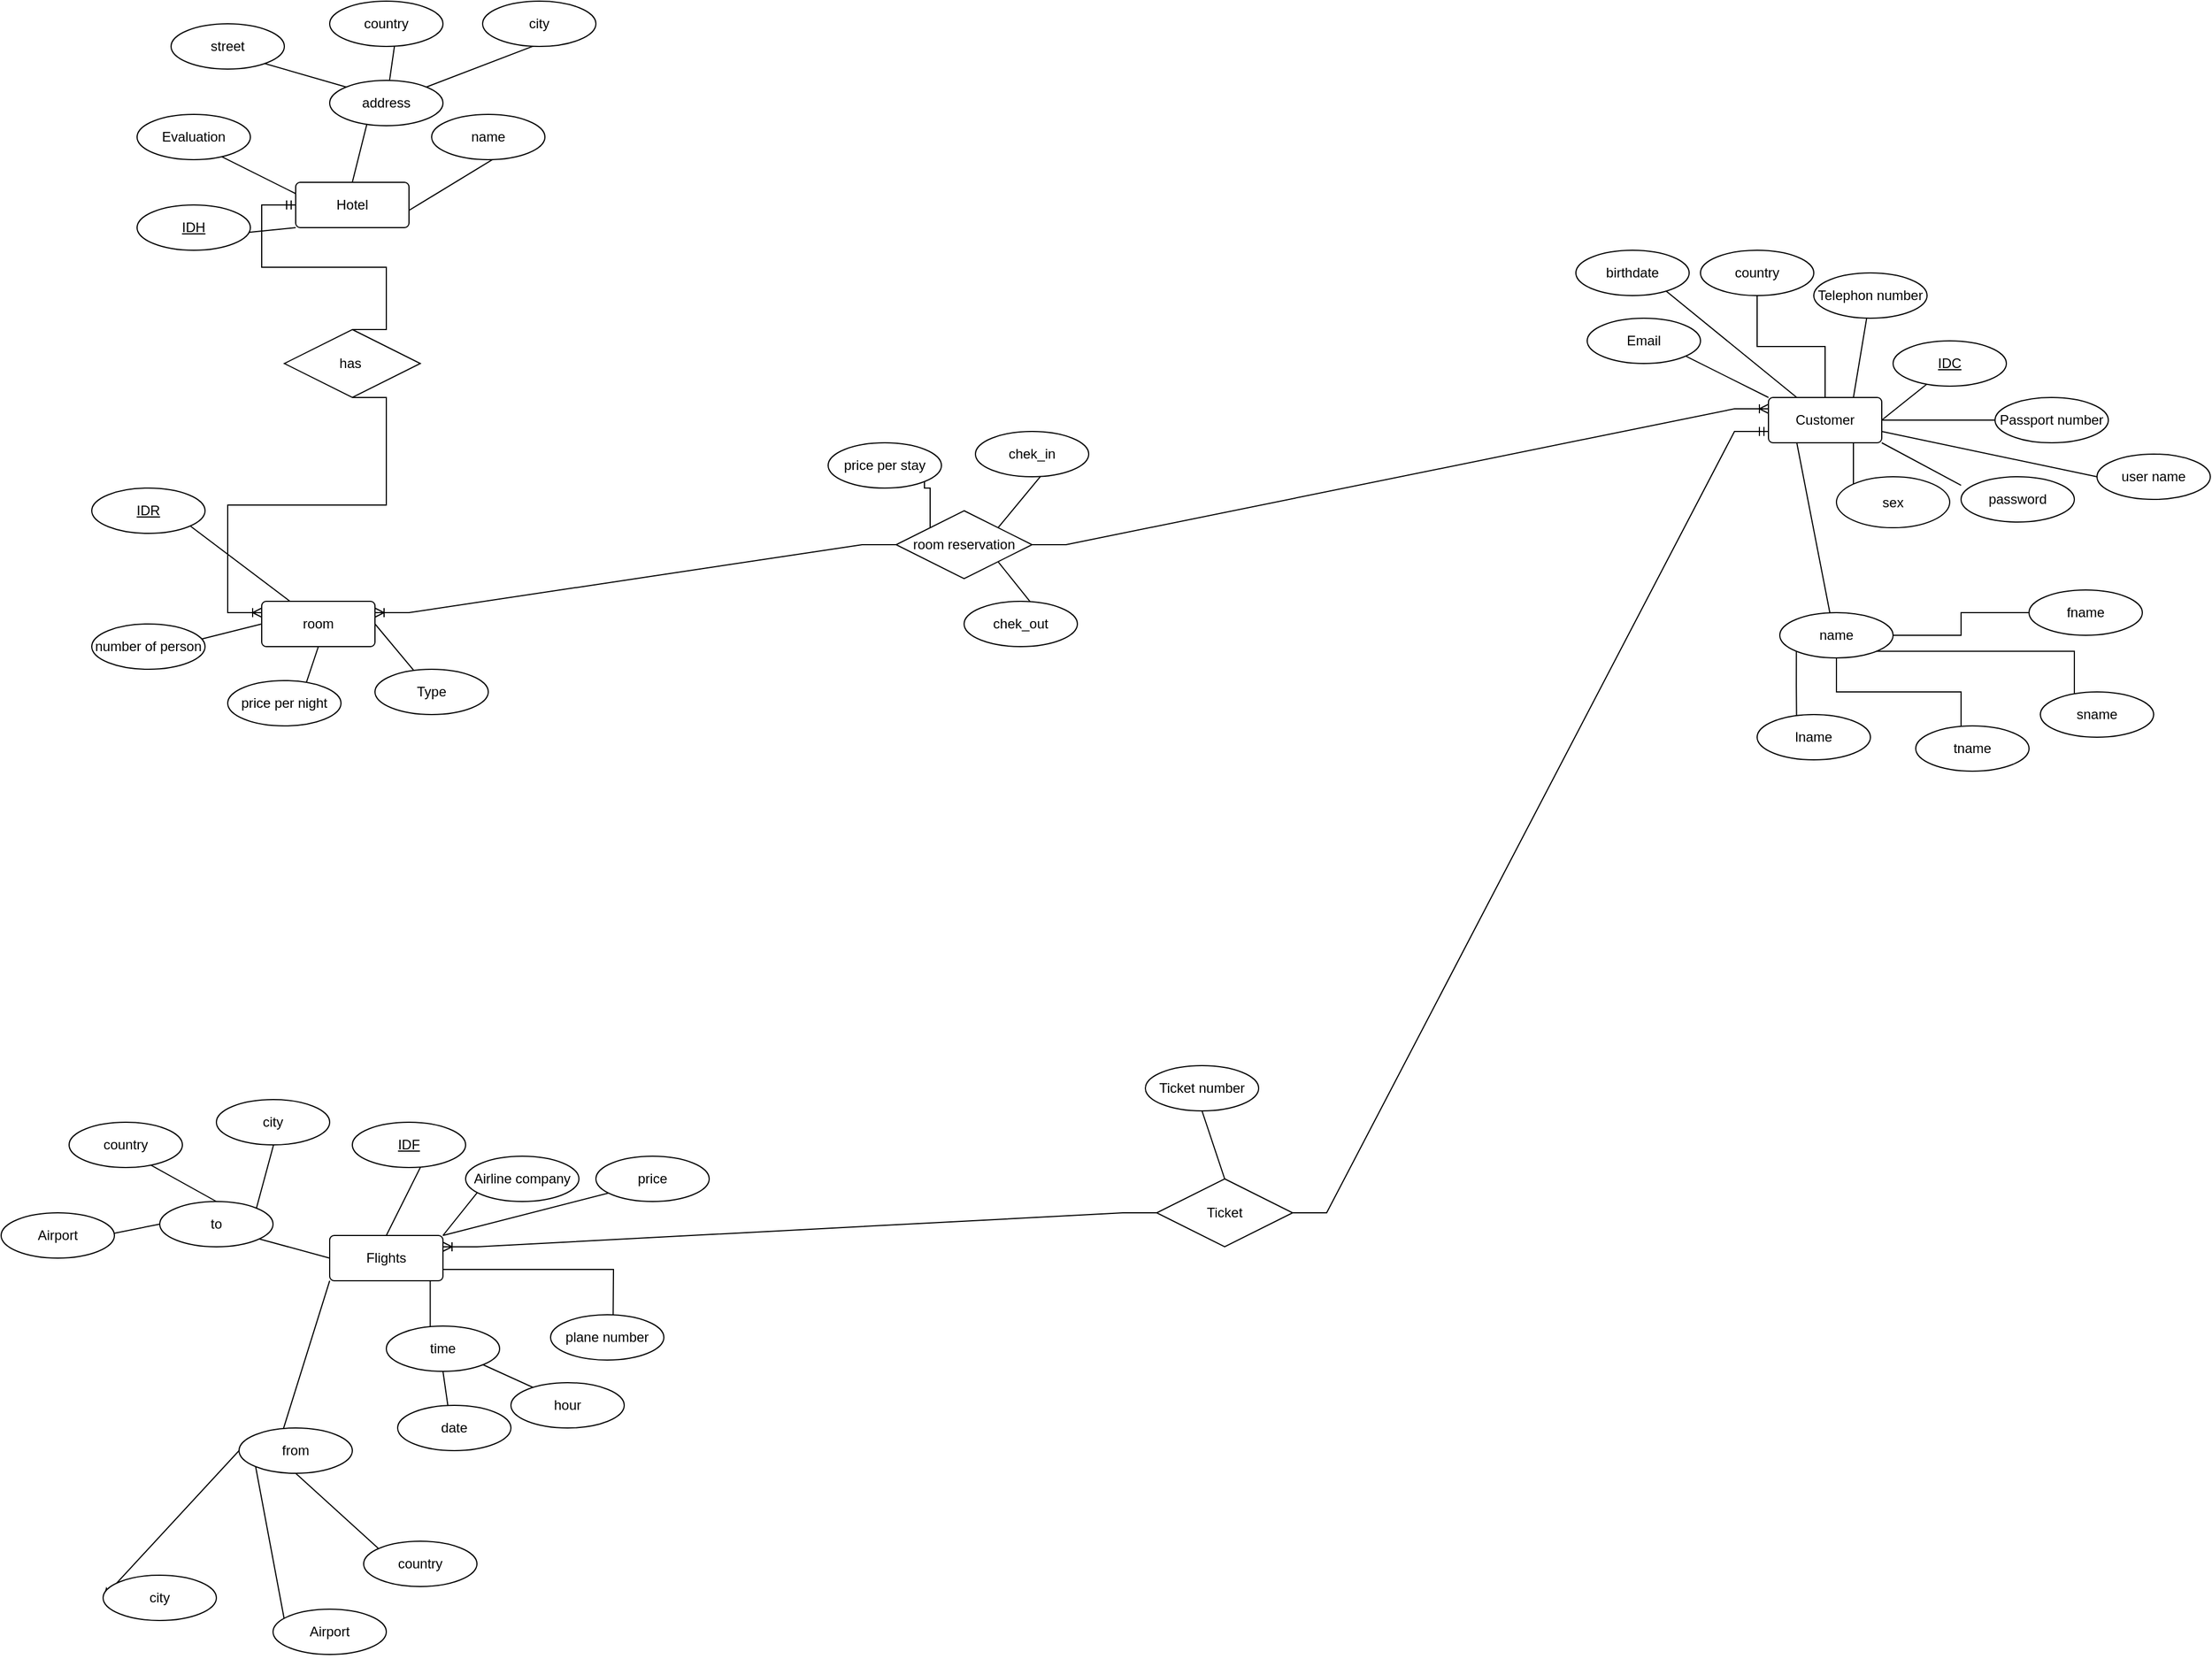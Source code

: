 <mxfile version="15.8.7" type="device"><diagram id="VgF_MeO_3JHtgri-WbU6" name="Page-1"><mxGraphModel dx="3330" dy="2680" grid="1" gridSize="10" guides="1" tooltips="1" connect="1" arrows="1" fold="1" page="1" pageScale="1" pageWidth="850" pageHeight="1100" math="0" shadow="0"><root><mxCell id="0"/><mxCell id="1" parent="0"/><mxCell id="kH7Re272V7eemQjMlCDD-53" style="edgeStyle=none;rounded=0;orthogonalLoop=1;jettySize=auto;html=1;exitX=0;exitY=1;exitDx=0;exitDy=0;entryX=0.4;entryY=0.75;entryDx=0;entryDy=0;entryPerimeter=0;" parent="1" source="kH7Re272V7eemQjMlCDD-2" target="kH7Re272V7eemQjMlCDD-52" edge="1"><mxGeometry relative="1" as="geometry"/></mxCell><mxCell id="kH7Re272V7eemQjMlCDD-54" style="edgeStyle=none;rounded=0;orthogonalLoop=1;jettySize=auto;html=1;exitX=0;exitY=0.25;exitDx=0;exitDy=0;entryX=0.4;entryY=0.5;entryDx=0;entryDy=0;entryPerimeter=0;" parent="1" source="kH7Re272V7eemQjMlCDD-2" target="kH7Re272V7eemQjMlCDD-48" edge="1"><mxGeometry relative="1" as="geometry"/></mxCell><mxCell id="kH7Re272V7eemQjMlCDD-55" style="edgeStyle=none;rounded=0;orthogonalLoop=1;jettySize=auto;html=1;exitX=0.75;exitY=1;exitDx=0;exitDy=0;entryX=0.7;entryY=0.75;entryDx=0;entryDy=0;entryPerimeter=0;" parent="1" source="kH7Re272V7eemQjMlCDD-2" target="kH7Re272V7eemQjMlCDD-46" edge="1"><mxGeometry relative="1" as="geometry"/></mxCell><mxCell id="kH7Re272V7eemQjMlCDD-56" style="edgeStyle=none;rounded=0;orthogonalLoop=1;jettySize=auto;html=1;exitX=0.5;exitY=0;exitDx=0;exitDy=0;entryX=0.4;entryY=0.25;entryDx=0;entryDy=0;entryPerimeter=0;" parent="1" source="kH7Re272V7eemQjMlCDD-2" target="kH7Re272V7eemQjMlCDD-47" edge="1"><mxGeometry relative="1" as="geometry"/></mxCell><mxCell id="kH7Re272V7eemQjMlCDD-2" value="Hotel" style="rounded=1;arcSize=10;whiteSpace=wrap;html=1;align=center;" parent="1" vertex="1"><mxGeometry x="200" y="-90" width="100" height="40" as="geometry"/></mxCell><mxCell id="kH7Re272V7eemQjMlCDD-72" style="edgeStyle=none;rounded=0;orthogonalLoop=1;jettySize=auto;html=1;exitX=1;exitY=0;exitDx=0;exitDy=0;entryX=0.6;entryY=0.5;entryDx=0;entryDy=0;entryPerimeter=0;" parent="1" source="kH7Re272V7eemQjMlCDD-7" target="kH7Re272V7eemQjMlCDD-71" edge="1"><mxGeometry relative="1" as="geometry"/></mxCell><mxCell id="kH7Re272V7eemQjMlCDD-76" style="edgeStyle=none;rounded=0;orthogonalLoop=1;jettySize=auto;html=1;exitX=1;exitY=0;exitDx=0;exitDy=0;entryX=0.2;entryY=0.5;entryDx=0;entryDy=0;entryPerimeter=0;" parent="1" source="kH7Re272V7eemQjMlCDD-7" target="kH7Re272V7eemQjMlCDD-74" edge="1"><mxGeometry relative="1" as="geometry"/></mxCell><mxCell id="kH7Re272V7eemQjMlCDD-38" style="edgeStyle=none;rounded=0;orthogonalLoop=1;jettySize=auto;html=1;exitX=0;exitY=0;exitDx=0;exitDy=0;entryX=0.6;entryY=0.5;entryDx=0;entryDy=0;entryPerimeter=0;" parent="1" source="kH7Re272V7eemQjMlCDD-4" target="kH7Re272V7eemQjMlCDD-10" edge="1"><mxGeometry relative="1" as="geometry"/></mxCell><mxCell id="kH7Re272V7eemQjMlCDD-39" style="edgeStyle=none;rounded=0;orthogonalLoop=1;jettySize=auto;html=1;exitX=0.75;exitY=1;exitDx=0;exitDy=0;entryX=0.4;entryY=0.75;entryDx=0;entryDy=0;entryPerimeter=0;" parent="1" source="kH7Re272V7eemQjMlCDD-4" target="kH7Re272V7eemQjMlCDD-14" edge="1"><mxGeometry relative="1" as="geometry"/></mxCell><mxCell id="kH7Re272V7eemQjMlCDD-41" style="edgeStyle=none;rounded=0;orthogonalLoop=1;jettySize=auto;html=1;exitX=1;exitY=0.5;exitDx=0;exitDy=0;entryX=0.5;entryY=0.5;entryDx=0;entryDy=0;entryPerimeter=0;" parent="1" source="kH7Re272V7eemQjMlCDD-4" target="kH7Re272V7eemQjMlCDD-13" edge="1"><mxGeometry relative="1" as="geometry"/></mxCell><mxCell id="kH7Re272V7eemQjMlCDD-42" style="edgeStyle=none;rounded=0;orthogonalLoop=1;jettySize=auto;html=1;exitX=0.25;exitY=0;exitDx=0;exitDy=0;entryX=0.6;entryY=0.5;entryDx=0;entryDy=0;entryPerimeter=0;" parent="1" source="kH7Re272V7eemQjMlCDD-4" target="kH7Re272V7eemQjMlCDD-8" edge="1"><mxGeometry relative="1" as="geometry"/></mxCell><mxCell id="kH7Re272V7eemQjMlCDD-43" style="edgeStyle=none;rounded=0;orthogonalLoop=1;jettySize=auto;html=1;exitX=0.75;exitY=0;exitDx=0;exitDy=0;entryX=0.5;entryY=0.5;entryDx=0;entryDy=0;entryPerimeter=0;" parent="1" source="kH7Re272V7eemQjMlCDD-4" target="kH7Re272V7eemQjMlCDD-9" edge="1"><mxGeometry relative="1" as="geometry"/></mxCell><mxCell id="kH7Re272V7eemQjMlCDD-44" style="edgeStyle=none;rounded=0;orthogonalLoop=1;jettySize=auto;html=1;exitX=0.25;exitY=1;exitDx=0;exitDy=0;entryX=0.5;entryY=0.75;entryDx=0;entryDy=0;entryPerimeter=0;" parent="1" source="kH7Re272V7eemQjMlCDD-4" target="kH7Re272V7eemQjMlCDD-15" edge="1"><mxGeometry relative="1" as="geometry"/></mxCell><mxCell id="8Yay7RmbE4L4mV3NFX2r-12" style="edgeStyle=orthogonalEdgeStyle;rounded=0;orthogonalLoop=1;jettySize=auto;html=1;exitX=0.5;exitY=0;exitDx=0;exitDy=0;entryX=0.5;entryY=0.25;entryDx=0;entryDy=0;entryPerimeter=0;" parent="1" source="kH7Re272V7eemQjMlCDD-4" target="8Yay7RmbE4L4mV3NFX2r-8" edge="1"><mxGeometry relative="1" as="geometry"/></mxCell><mxCell id="TQ6dOf7ODwy4kamQyrTn-42" style="edgeStyle=orthogonalEdgeStyle;rounded=0;orthogonalLoop=1;jettySize=auto;html=1;exitX=0.75;exitY=1;exitDx=0;exitDy=0;entryX=0.15;entryY=0.667;entryDx=0;entryDy=0;entryPerimeter=0;" parent="1" source="kH7Re272V7eemQjMlCDD-4" target="kH7Re272V7eemQjMlCDD-11" edge="1"><mxGeometry relative="1" as="geometry"/></mxCell><mxCell id="kH7Re272V7eemQjMlCDD-4" value="Customer" style="rounded=1;arcSize=10;whiteSpace=wrap;html=1;align=center;" parent="1" vertex="1"><mxGeometry x="1500" y="100" width="100" height="40" as="geometry"/></mxCell><mxCell id="kH7Re272V7eemQjMlCDD-68" style="edgeStyle=none;rounded=0;orthogonalLoop=1;jettySize=auto;html=1;exitX=1;exitY=0.5;exitDx=0;exitDy=0;entryX=0.5;entryY=0.5;entryDx=0;entryDy=0;entryPerimeter=0;" parent="1" source="kH7Re272V7eemQjMlCDD-6" target="kH7Re272V7eemQjMlCDD-62" edge="1"><mxGeometry relative="1" as="geometry"/></mxCell><mxCell id="kH7Re272V7eemQjMlCDD-69" style="edgeStyle=none;rounded=0;orthogonalLoop=1;jettySize=auto;html=1;exitX=0.5;exitY=1;exitDx=0;exitDy=0;entryX=0.6;entryY=0.75;entryDx=0;entryDy=0;entryPerimeter=0;" parent="1" source="kH7Re272V7eemQjMlCDD-6" target="kH7Re272V7eemQjMlCDD-63" edge="1"><mxGeometry relative="1" as="geometry"/></mxCell><mxCell id="kH7Re272V7eemQjMlCDD-70" style="edgeStyle=none;rounded=0;orthogonalLoop=1;jettySize=auto;html=1;exitX=0;exitY=0.5;exitDx=0;exitDy=0;entryX=0.7;entryY=0.5;entryDx=0;entryDy=0;entryPerimeter=0;" parent="1" source="kH7Re272V7eemQjMlCDD-6" target="kH7Re272V7eemQjMlCDD-61" edge="1"><mxGeometry relative="1" as="geometry"/></mxCell><mxCell id="kH7Re272V7eemQjMlCDD-136" style="edgeStyle=none;rounded=0;orthogonalLoop=1;jettySize=auto;html=1;exitX=0.25;exitY=0;exitDx=0;exitDy=0;entryX=0.44;entryY=0.025;entryDx=0;entryDy=0;entryPerimeter=0;" parent="1" source="kH7Re272V7eemQjMlCDD-6" target="kH7Re272V7eemQjMlCDD-64" edge="1"><mxGeometry relative="1" as="geometry"/></mxCell><mxCell id="kH7Re272V7eemQjMlCDD-6" value="room" style="rounded=1;arcSize=10;whiteSpace=wrap;html=1;align=center;" parent="1" vertex="1"><mxGeometry x="170" y="280" width="100" height="40" as="geometry"/></mxCell><mxCell id="kH7Re272V7eemQjMlCDD-83" style="edgeStyle=none;rounded=0;orthogonalLoop=1;jettySize=auto;html=1;exitX=0.5;exitY=0;exitDx=0;exitDy=0;entryX=0.7;entryY=0.5;entryDx=0;entryDy=0;entryPerimeter=0;" parent="1" source="kH7Re272V7eemQjMlCDD-7" target="kH7Re272V7eemQjMlCDD-81" edge="1"><mxGeometry relative="1" as="geometry"/></mxCell><mxCell id="kH7Re272V7eemQjMlCDD-89" style="edgeStyle=none;rounded=0;orthogonalLoop=1;jettySize=auto;html=1;exitX=0;exitY=0.5;exitDx=0;exitDy=0;entryX=0.4;entryY=0.5;entryDx=0;entryDy=0;entryPerimeter=0;" parent="1" source="kH7Re272V7eemQjMlCDD-7" target="kH7Re272V7eemQjMlCDD-84" edge="1"><mxGeometry relative="1" as="geometry"/></mxCell><mxCell id="kH7Re272V7eemQjMlCDD-90" style="edgeStyle=none;rounded=0;orthogonalLoop=1;jettySize=auto;html=1;exitX=0;exitY=1;exitDx=0;exitDy=0;entryX=0.3;entryY=0.75;entryDx=0;entryDy=0;entryPerimeter=0;" parent="1" source="kH7Re272V7eemQjMlCDD-7" target="kH7Re272V7eemQjMlCDD-87" edge="1"><mxGeometry relative="1" as="geometry"/></mxCell><mxCell id="kH7Re272V7eemQjMlCDD-7" value="Flights" style="rounded=1;arcSize=10;whiteSpace=wrap;html=1;align=center;" parent="1" vertex="1"><mxGeometry x="230" y="840" width="100" height="40" as="geometry"/></mxCell><mxCell id="kH7Re272V7eemQjMlCDD-8" value="birthdate" style="ellipse;whiteSpace=wrap;html=1;align=center;" parent="1" vertex="1"><mxGeometry x="1330" y="-30" width="100" height="40" as="geometry"/></mxCell><mxCell id="kH7Re272V7eemQjMlCDD-9" value="Telephon number" style="ellipse;whiteSpace=wrap;html=1;align=center;" parent="1" vertex="1"><mxGeometry x="1540" y="-10" width="100" height="40" as="geometry"/></mxCell><mxCell id="kH7Re272V7eemQjMlCDD-10" value="Email" style="ellipse;whiteSpace=wrap;html=1;align=center;" parent="1" vertex="1"><mxGeometry x="1340" y="30" width="100" height="40" as="geometry"/></mxCell><mxCell id="kH7Re272V7eemQjMlCDD-11" value="sex" style="ellipse;whiteSpace=wrap;html=1;align=center;" parent="1" vertex="1"><mxGeometry x="1560" y="170" width="100" height="45" as="geometry"/></mxCell><mxCell id="kH7Re272V7eemQjMlCDD-14" value="IDC" style="ellipse;whiteSpace=wrap;html=1;align=center;fontStyle=4;" parent="1" vertex="1"><mxGeometry x="1610" y="50" width="100" height="40" as="geometry"/></mxCell><mxCell id="TQ6dOf7ODwy4kamQyrTn-38" style="edgeStyle=orthogonalEdgeStyle;rounded=0;orthogonalLoop=1;jettySize=auto;html=1;exitX=1;exitY=0.5;exitDx=0;exitDy=0;entryX=0.8;entryY=0.5;entryDx=0;entryDy=0;entryPerimeter=0;" parent="1" source="kH7Re272V7eemQjMlCDD-15" target="kH7Re272V7eemQjMlCDD-17" edge="1"><mxGeometry relative="1" as="geometry"/></mxCell><mxCell id="TQ6dOf7ODwy4kamQyrTn-39" style="edgeStyle=orthogonalEdgeStyle;rounded=0;orthogonalLoop=1;jettySize=auto;html=1;exitX=1;exitY=1;exitDx=0;exitDy=0;entryX=0.3;entryY=0.75;entryDx=0;entryDy=0;entryPerimeter=0;" parent="1" source="kH7Re272V7eemQjMlCDD-15" target="TQ6dOf7ODwy4kamQyrTn-17" edge="1"><mxGeometry relative="1" as="geometry"/></mxCell><mxCell id="TQ6dOf7ODwy4kamQyrTn-40" style="edgeStyle=orthogonalEdgeStyle;rounded=0;orthogonalLoop=1;jettySize=auto;html=1;exitX=0.5;exitY=1;exitDx=0;exitDy=0;entryX=0.4;entryY=0.75;entryDx=0;entryDy=0;entryPerimeter=0;" parent="1" source="kH7Re272V7eemQjMlCDD-15" target="kH7Re272V7eemQjMlCDD-16" edge="1"><mxGeometry relative="1" as="geometry"/></mxCell><mxCell id="TQ6dOf7ODwy4kamQyrTn-41" style="edgeStyle=orthogonalEdgeStyle;rounded=0;orthogonalLoop=1;jettySize=auto;html=1;exitX=0;exitY=1;exitDx=0;exitDy=0;entryX=0.35;entryY=0.75;entryDx=0;entryDy=0;entryPerimeter=0;" parent="1" source="kH7Re272V7eemQjMlCDD-15" target="TQ6dOf7ODwy4kamQyrTn-31" edge="1"><mxGeometry relative="1" as="geometry"/></mxCell><mxCell id="kH7Re272V7eemQjMlCDD-15" value="name" style="ellipse;whiteSpace=wrap;html=1;align=center;" parent="1" vertex="1"><mxGeometry x="1510" y="290" width="100" height="40" as="geometry"/></mxCell><mxCell id="kH7Re272V7eemQjMlCDD-16" value="tname" style="ellipse;whiteSpace=wrap;html=1;align=center;" parent="1" vertex="1"><mxGeometry x="1630" y="390" width="100" height="40" as="geometry"/></mxCell><mxCell id="kH7Re272V7eemQjMlCDD-17" value="fname" style="ellipse;whiteSpace=wrap;html=1;align=center;" parent="1" vertex="1"><mxGeometry x="1730" y="270" width="100" height="40" as="geometry"/></mxCell><mxCell id="kH7Re272V7eemQjMlCDD-46" value="name" style="ellipse;whiteSpace=wrap;html=1;align=center;strokeWidth=1;" parent="1" vertex="1"><mxGeometry x="320" y="-150" width="100" height="40" as="geometry"/></mxCell><mxCell id="kH7Re272V7eemQjMlCDD-57" style="edgeStyle=none;rounded=0;orthogonalLoop=1;jettySize=auto;html=1;entryX=0.6;entryY=0.5;entryDx=0;entryDy=0;entryPerimeter=0;" parent="1" source="kH7Re272V7eemQjMlCDD-47" target="kH7Re272V7eemQjMlCDD-49" edge="1"><mxGeometry relative="1" as="geometry"/></mxCell><mxCell id="kH7Re272V7eemQjMlCDD-58" style="edgeStyle=none;rounded=0;orthogonalLoop=1;jettySize=auto;html=1;exitX=1;exitY=0;exitDx=0;exitDy=0;entryX=0.7;entryY=0.75;entryDx=0;entryDy=0;entryPerimeter=0;" parent="1" source="kH7Re272V7eemQjMlCDD-47" target="kH7Re272V7eemQjMlCDD-51" edge="1"><mxGeometry relative="1" as="geometry"/></mxCell><mxCell id="kH7Re272V7eemQjMlCDD-60" style="edgeStyle=none;rounded=0;orthogonalLoop=1;jettySize=auto;html=1;exitX=0;exitY=0;exitDx=0;exitDy=0;entryX=0.3;entryY=0.5;entryDx=0;entryDy=0;entryPerimeter=0;" parent="1" source="kH7Re272V7eemQjMlCDD-47" target="kH7Re272V7eemQjMlCDD-50" edge="1"><mxGeometry relative="1" as="geometry"/></mxCell><mxCell id="kH7Re272V7eemQjMlCDD-47" value="address" style="ellipse;whiteSpace=wrap;html=1;align=center;strokeWidth=1;" parent="1" vertex="1"><mxGeometry x="230" y="-180" width="100" height="40" as="geometry"/></mxCell><mxCell id="kH7Re272V7eemQjMlCDD-48" value="Evaluation" style="ellipse;whiteSpace=wrap;html=1;align=center;strokeWidth=1;" parent="1" vertex="1"><mxGeometry x="60" y="-150" width="100" height="40" as="geometry"/></mxCell><mxCell id="kH7Re272V7eemQjMlCDD-49" value="country" style="ellipse;whiteSpace=wrap;html=1;align=center;strokeWidth=1;" parent="1" vertex="1"><mxGeometry x="230" y="-250" width="100" height="40" as="geometry"/></mxCell><mxCell id="kH7Re272V7eemQjMlCDD-50" value="street" style="ellipse;whiteSpace=wrap;html=1;align=center;strokeWidth=1;" parent="1" vertex="1"><mxGeometry x="90" y="-230" width="100" height="40" as="geometry"/></mxCell><mxCell id="kH7Re272V7eemQjMlCDD-51" value="city" style="ellipse;whiteSpace=wrap;html=1;align=center;strokeWidth=1;" parent="1" vertex="1"><mxGeometry x="365" y="-250" width="100" height="40" as="geometry"/></mxCell><mxCell id="kH7Re272V7eemQjMlCDD-52" value="IDH" style="ellipse;whiteSpace=wrap;html=1;align=center;fontStyle=4;strokeWidth=1;" parent="1" vertex="1"><mxGeometry x="60" y="-70" width="100" height="40" as="geometry"/></mxCell><mxCell id="kH7Re272V7eemQjMlCDD-61" value="number of person" style="ellipse;whiteSpace=wrap;html=1;align=center;strokeWidth=1;" parent="1" vertex="1"><mxGeometry x="20" y="300" width="100" height="40" as="geometry"/></mxCell><mxCell id="kH7Re272V7eemQjMlCDD-62" value="Type" style="ellipse;whiteSpace=wrap;html=1;align=center;strokeWidth=1;" parent="1" vertex="1"><mxGeometry x="270" y="340" width="100" height="40" as="geometry"/></mxCell><mxCell id="kH7Re272V7eemQjMlCDD-63" value="price per night" style="ellipse;whiteSpace=wrap;html=1;align=center;strokeWidth=1;" parent="1" vertex="1"><mxGeometry x="140" y="350" width="100" height="40" as="geometry"/></mxCell><mxCell id="kH7Re272V7eemQjMlCDD-64" value="IDR" style="ellipse;whiteSpace=wrap;html=1;align=center;fontStyle=4;strokeWidth=1;" parent="1" vertex="1"><mxGeometry x="20" y="180" width="100" height="40" as="geometry"/></mxCell><mxCell id="kH7Re272V7eemQjMlCDD-71" value="price" style="ellipse;whiteSpace=wrap;html=1;align=center;strokeWidth=1;" parent="1" vertex="1"><mxGeometry x="465" y="770" width="100" height="40" as="geometry"/></mxCell><mxCell id="kH7Re272V7eemQjMlCDD-74" value="Airline company" style="ellipse;whiteSpace=wrap;html=1;align=center;strokeWidth=1;" parent="1" vertex="1"><mxGeometry x="350" y="770" width="100" height="40" as="geometry"/></mxCell><mxCell id="kH7Re272V7eemQjMlCDD-81" value="IDF" style="ellipse;whiteSpace=wrap;html=1;align=center;fontStyle=4;strokeWidth=1;" parent="1" vertex="1"><mxGeometry x="250" y="740" width="100" height="40" as="geometry"/></mxCell><mxCell id="kH7Re272V7eemQjMlCDD-96" style="edgeStyle=none;rounded=0;orthogonalLoop=1;jettySize=auto;html=1;exitX=0;exitY=0.5;exitDx=0;exitDy=0;entryX=0.4;entryY=0.75;entryDx=0;entryDy=0;entryPerimeter=0;" parent="1" source="kH7Re272V7eemQjMlCDD-84" target="kH7Re272V7eemQjMlCDD-93" edge="1"><mxGeometry relative="1" as="geometry"/></mxCell><mxCell id="kH7Re272V7eemQjMlCDD-100" style="edgeStyle=none;rounded=0;orthogonalLoop=1;jettySize=auto;html=1;exitX=1;exitY=0;exitDx=0;exitDy=0;entryX=0.61;entryY=0.025;entryDx=0;entryDy=0;entryPerimeter=0;" parent="1" source="kH7Re272V7eemQjMlCDD-84" target="kH7Re272V7eemQjMlCDD-95" edge="1"><mxGeometry relative="1" as="geometry"/></mxCell><mxCell id="kH7Re272V7eemQjMlCDD-102" style="edgeStyle=none;rounded=0;orthogonalLoop=1;jettySize=auto;html=1;exitX=0.5;exitY=0;exitDx=0;exitDy=0;entryX=0;entryY=0;entryDx=0;entryDy=0;" parent="1" source="kH7Re272V7eemQjMlCDD-84" target="kH7Re272V7eemQjMlCDD-94" edge="1"><mxGeometry relative="1" as="geometry"/></mxCell><mxCell id="kH7Re272V7eemQjMlCDD-84" value="to" style="ellipse;whiteSpace=wrap;html=1;align=center;strokeWidth=1;" parent="1" vertex="1"><mxGeometry x="80" y="810" width="100" height="40" as="geometry"/></mxCell><mxCell id="kH7Re272V7eemQjMlCDD-107" style="edgeStyle=none;rounded=0;orthogonalLoop=1;jettySize=auto;html=1;exitX=0;exitY=0.5;exitDx=0;exitDy=0;entryX=0;entryY=0.5;entryDx=0;entryDy=0;" parent="1" source="kH7Re272V7eemQjMlCDD-87" target="kH7Re272V7eemQjMlCDD-103" edge="1"><mxGeometry relative="1" as="geometry"/></mxCell><mxCell id="kH7Re272V7eemQjMlCDD-108" style="edgeStyle=none;rounded=0;orthogonalLoop=1;jettySize=auto;html=1;exitX=0;exitY=1;exitDx=0;exitDy=0;entryX=0;entryY=1;entryDx=0;entryDy=0;" parent="1" source="kH7Re272V7eemQjMlCDD-87" target="kH7Re272V7eemQjMlCDD-104" edge="1"><mxGeometry relative="1" as="geometry"/></mxCell><mxCell id="kH7Re272V7eemQjMlCDD-109" style="edgeStyle=none;rounded=0;orthogonalLoop=1;jettySize=auto;html=1;exitX=0.5;exitY=1;exitDx=0;exitDy=0;entryX=0.5;entryY=1;entryDx=0;entryDy=0;" parent="1" source="kH7Re272V7eemQjMlCDD-87" target="kH7Re272V7eemQjMlCDD-105" edge="1"><mxGeometry relative="1" as="geometry"/></mxCell><mxCell id="kH7Re272V7eemQjMlCDD-87" value="from" style="ellipse;whiteSpace=wrap;html=1;align=center;strokeWidth=1;" parent="1" vertex="1"><mxGeometry x="150" y="1010" width="100" height="40" as="geometry"/></mxCell><mxCell id="kH7Re272V7eemQjMlCDD-112" style="edgeStyle=none;rounded=0;orthogonalLoop=1;jettySize=auto;html=1;exitX=0.5;exitY=1;exitDx=0;exitDy=0;entryX=0.5;entryY=1;entryDx=0;entryDy=0;" parent="1" target="kH7Re272V7eemQjMlCDD-111" edge="1" source="e1TuD-M7oHvZ_UJsrA8p-28"><mxGeometry relative="1" as="geometry"><mxPoint x="730" y="1100.0" as="sourcePoint"/></mxGeometry></mxCell><mxCell id="kH7Re272V7eemQjMlCDD-113" style="edgeStyle=none;rounded=0;orthogonalLoop=1;jettySize=auto;html=1;exitX=1;exitY=1;exitDx=0;exitDy=0;entryX=1;entryY=1;entryDx=0;entryDy=0;" parent="1" target="kH7Re272V7eemQjMlCDD-110" edge="1" source="e1TuD-M7oHvZ_UJsrA8p-28"><mxGeometry relative="1" as="geometry"><mxPoint x="765.355" y="1094.142" as="sourcePoint"/></mxGeometry></mxCell><mxCell id="kH7Re272V7eemQjMlCDD-93" value="Airport" style="ellipse;whiteSpace=wrap;html=1;align=center;strokeWidth=1;" parent="1" vertex="1"><mxGeometry x="-60" y="820" width="100" height="40" as="geometry"/></mxCell><mxCell id="kH7Re272V7eemQjMlCDD-94" value="country" style="ellipse;whiteSpace=wrap;html=1;align=center;strokeWidth=1;" parent="1" vertex="1"><mxGeometry y="740" width="100" height="40" as="geometry"/></mxCell><mxCell id="kH7Re272V7eemQjMlCDD-95" value="city" style="ellipse;whiteSpace=wrap;html=1;align=center;strokeWidth=1;" parent="1" vertex="1"><mxGeometry x="130" y="720" width="100" height="40" as="geometry"/></mxCell><mxCell id="kH7Re272V7eemQjMlCDD-103" value="city" style="ellipse;whiteSpace=wrap;html=1;align=center;strokeWidth=1;" parent="1" vertex="1"><mxGeometry x="30" y="1140" width="100" height="40" as="geometry"/></mxCell><mxCell id="kH7Re272V7eemQjMlCDD-104" value="Airport" style="ellipse;whiteSpace=wrap;html=1;align=center;strokeWidth=1;" parent="1" vertex="1"><mxGeometry x="180" y="1170" width="100" height="40" as="geometry"/></mxCell><mxCell id="kH7Re272V7eemQjMlCDD-105" value="country" style="ellipse;whiteSpace=wrap;html=1;align=center;strokeWidth=1;" parent="1" vertex="1"><mxGeometry x="260" y="1110" width="100" height="40" as="geometry"/></mxCell><mxCell id="kH7Re272V7eemQjMlCDD-110" value="hour" style="ellipse;whiteSpace=wrap;html=1;align=center;strokeWidth=1;" parent="1" vertex="1"><mxGeometry x="390" y="970" width="100" height="40" as="geometry"/></mxCell><mxCell id="kH7Re272V7eemQjMlCDD-111" value="date" style="ellipse;whiteSpace=wrap;html=1;align=center;strokeWidth=1;" parent="1" vertex="1"><mxGeometry x="290" y="990" width="100" height="40" as="geometry"/></mxCell><mxCell id="kH7Re272V7eemQjMlCDD-120" style="edgeStyle=none;rounded=0;orthogonalLoop=1;jettySize=auto;html=1;exitX=1;exitY=1;exitDx=0;exitDy=0;entryX=1;entryY=1;entryDx=0;entryDy=0;" parent="1" source="kH7Re272V7eemQjMlCDD-114" target="kH7Re272V7eemQjMlCDD-117" edge="1"><mxGeometry relative="1" as="geometry"/></mxCell><mxCell id="kH7Re272V7eemQjMlCDD-122" style="edgeStyle=none;rounded=0;orthogonalLoop=1;jettySize=auto;html=1;exitX=1;exitY=0;exitDx=0;exitDy=0;entryX=1;entryY=0;entryDx=0;entryDy=0;" parent="1" source="kH7Re272V7eemQjMlCDD-114" target="kH7Re272V7eemQjMlCDD-118" edge="1"><mxGeometry relative="1" as="geometry"/></mxCell><mxCell id="TQ6dOf7ODwy4kamQyrTn-4" style="edgeStyle=orthogonalEdgeStyle;rounded=0;orthogonalLoop=1;jettySize=auto;html=1;exitX=0;exitY=0;exitDx=0;exitDy=0;entryX=0.85;entryY=0.5;entryDx=0;entryDy=0;entryPerimeter=0;" parent="1" source="kH7Re272V7eemQjMlCDD-114" target="kH7Re272V7eemQjMlCDD-116" edge="1"><mxGeometry relative="1" as="geometry"/></mxCell><mxCell id="kH7Re272V7eemQjMlCDD-114" value="room reservation" style="shape=rhombus;perimeter=rhombusPerimeter;whiteSpace=wrap;html=1;align=center;strokeWidth=1;" parent="1" vertex="1"><mxGeometry x="730" y="200" width="120" height="60" as="geometry"/></mxCell><mxCell id="kH7Re272V7eemQjMlCDD-115" style="edgeStyle=none;rounded=0;orthogonalLoop=1;jettySize=auto;html=1;exitX=0.5;exitY=1;exitDx=0;exitDy=0;" parent="1" source="kH7Re272V7eemQjMlCDD-64" target="kH7Re272V7eemQjMlCDD-64" edge="1"><mxGeometry relative="1" as="geometry"/></mxCell><mxCell id="kH7Re272V7eemQjMlCDD-116" value="price per stay" style="ellipse;whiteSpace=wrap;html=1;align=center;strokeWidth=1;" parent="1" vertex="1"><mxGeometry x="670" y="140" width="100" height="40" as="geometry"/></mxCell><mxCell id="kH7Re272V7eemQjMlCDD-117" value="chek_out" style="ellipse;whiteSpace=wrap;html=1;align=center;strokeWidth=1;" parent="1" vertex="1"><mxGeometry x="790" y="280" width="100" height="40" as="geometry"/></mxCell><mxCell id="kH7Re272V7eemQjMlCDD-118" value="chek_in" style="ellipse;whiteSpace=wrap;html=1;align=center;strokeWidth=1;" parent="1" vertex="1"><mxGeometry x="800" y="130" width="100" height="40" as="geometry"/></mxCell><mxCell id="kH7Re272V7eemQjMlCDD-160" value="Ticket" style="shape=rhombus;perimeter=rhombusPerimeter;whiteSpace=wrap;html=1;align=center;strokeWidth=1;" parent="1" vertex="1"><mxGeometry x="960" y="790" width="120" height="60" as="geometry"/></mxCell><mxCell id="8Yay7RmbE4L4mV3NFX2r-8" value="country" style="ellipse;whiteSpace=wrap;html=1;align=center;" parent="1" vertex="1"><mxGeometry x="1440" y="-30" width="100" height="40" as="geometry"/></mxCell><mxCell id="ZpA8O8fiHZdu1fLGHh2T-10" value="" style="edgeStyle=entityRelationEdgeStyle;fontSize=12;html=1;endArrow=ERoneToMany;rounded=0;entryX=1;entryY=0.25;entryDx=0;entryDy=0;exitX=0;exitY=0.5;exitDx=0;exitDy=0;" parent="1" source="kH7Re272V7eemQjMlCDD-160" target="kH7Re272V7eemQjMlCDD-7" edge="1"><mxGeometry width="100" height="100" relative="1" as="geometry"><mxPoint x="860" y="530" as="sourcePoint"/><mxPoint x="930" y="710" as="targetPoint"/></mxGeometry></mxCell><mxCell id="ZpA8O8fiHZdu1fLGHh2T-11" value="" style="edgeStyle=entityRelationEdgeStyle;fontSize=12;html=1;endArrow=ERmandOne;rounded=0;entryX=0;entryY=0.75;entryDx=0;entryDy=0;" parent="1" source="kH7Re272V7eemQjMlCDD-160" target="kH7Re272V7eemQjMlCDD-4" edge="1"><mxGeometry width="100" height="100" relative="1" as="geometry"><mxPoint x="910" y="370" as="sourcePoint"/><mxPoint x="1530" y="150" as="targetPoint"/></mxGeometry></mxCell><mxCell id="ZpA8O8fiHZdu1fLGHh2T-17" value="" style="edgeStyle=entityRelationEdgeStyle;fontSize=12;html=1;endArrow=ERoneToMany;rounded=0;entryX=1;entryY=0.25;entryDx=0;entryDy=0;exitX=0;exitY=0.5;exitDx=0;exitDy=0;" parent="1" source="kH7Re272V7eemQjMlCDD-114" target="kH7Re272V7eemQjMlCDD-6" edge="1"><mxGeometry width="100" height="100" relative="1" as="geometry"><mxPoint x="540" y="350" as="sourcePoint"/><mxPoint x="640" y="250" as="targetPoint"/></mxGeometry></mxCell><mxCell id="TQ6dOf7ODwy4kamQyrTn-17" value="sname" style="ellipse;whiteSpace=wrap;html=1;align=center;" parent="1" vertex="1"><mxGeometry x="1740" y="360" width="100" height="40" as="geometry"/></mxCell><mxCell id="kH7Re272V7eemQjMlCDD-13" value="Passport number" style="ellipse;whiteSpace=wrap;html=1;align=center;" parent="1" vertex="1"><mxGeometry x="1700" y="100" width="100" height="40" as="geometry"/></mxCell><mxCell id="TQ6dOf7ODwy4kamQyrTn-29" style="edgeStyle=orthogonalEdgeStyle;rounded=0;orthogonalLoop=1;jettySize=auto;html=1;exitX=0.5;exitY=1;exitDx=0;exitDy=0;" parent="1" edge="1"><mxGeometry relative="1" as="geometry"><mxPoint x="1210" y="330" as="sourcePoint"/><mxPoint x="1210" y="330" as="targetPoint"/></mxGeometry></mxCell><mxCell id="TQ6dOf7ODwy4kamQyrTn-31" value="lname" style="ellipse;whiteSpace=wrap;html=1;align=center;" parent="1" vertex="1"><mxGeometry x="1490" y="380" width="100" height="40" as="geometry"/></mxCell><mxCell id="TQ6dOf7ODwy4kamQyrTn-33" value="" style="edgeStyle=entityRelationEdgeStyle;fontSize=12;html=1;endArrow=ERoneToMany;rounded=0;exitX=1;exitY=0.5;exitDx=0;exitDy=0;entryX=0;entryY=0.25;entryDx=0;entryDy=0;" parent="1" source="kH7Re272V7eemQjMlCDD-114" target="kH7Re272V7eemQjMlCDD-4" edge="1"><mxGeometry width="100" height="100" relative="1" as="geometry"><mxPoint x="970" y="280" as="sourcePoint"/><mxPoint x="1310" y="130" as="targetPoint"/></mxGeometry></mxCell><mxCell id="e1TuD-M7oHvZ_UJsrA8p-4" style="edgeStyle=orthogonalEdgeStyle;rounded=0;orthogonalLoop=1;jettySize=auto;html=1;exitX=1;exitY=0.75;exitDx=0;exitDy=0;" parent="1" source="kH7Re272V7eemQjMlCDD-7" edge="1"><mxGeometry relative="1" as="geometry"><mxPoint x="480" y="940" as="targetPoint"/></mxGeometry></mxCell><mxCell id="e1TuD-M7oHvZ_UJsrA8p-3" value="plane number" style="ellipse;whiteSpace=wrap;html=1;align=center;" parent="1" vertex="1"><mxGeometry x="425" y="910" width="100" height="40" as="geometry"/></mxCell><mxCell id="e1TuD-M7oHvZ_UJsrA8p-7" value="has&amp;nbsp;" style="shape=rhombus;perimeter=rhombusPerimeter;whiteSpace=wrap;html=1;align=center;" parent="1" vertex="1"><mxGeometry x="190" y="40" width="120" height="60" as="geometry"/></mxCell><mxCell id="e1TuD-M7oHvZ_UJsrA8p-8" value="" style="edgeStyle=entityRelationEdgeStyle;fontSize=12;html=1;endArrow=ERoneToMany;rounded=0;exitX=0.5;exitY=1;exitDx=0;exitDy=0;" parent="1" source="e1TuD-M7oHvZ_UJsrA8p-7" edge="1"><mxGeometry width="100" height="100" relative="1" as="geometry"><mxPoint x="210" y="170" as="sourcePoint"/><mxPoint x="170" y="290" as="targetPoint"/></mxGeometry></mxCell><mxCell id="e1TuD-M7oHvZ_UJsrA8p-9" value="" style="edgeStyle=entityRelationEdgeStyle;fontSize=12;html=1;endArrow=ERmandOne;rounded=0;exitX=0.5;exitY=0;exitDx=0;exitDy=0;" parent="1" source="e1TuD-M7oHvZ_UJsrA8p-7" edge="1"><mxGeometry width="100" height="100" relative="1" as="geometry"><mxPoint x="210" y="170" as="sourcePoint"/><mxPoint x="200" y="-70" as="targetPoint"/></mxGeometry></mxCell><mxCell id="e1TuD-M7oHvZ_UJsrA8p-27" style="edgeStyle=orthogonalEdgeStyle;rounded=0;orthogonalLoop=1;jettySize=auto;html=1;exitX=0.5;exitY=1;exitDx=0;exitDy=0;entryX=0.4;entryY=0.75;entryDx=0;entryDy=0;entryPerimeter=0;" parent="1" edge="1"><mxGeometry relative="1" as="geometry"><mxPoint x="318.75" y="960" as="targetPoint"/><mxPoint x="318.75" y="880" as="sourcePoint"/></mxGeometry></mxCell><mxCell id="e1TuD-M7oHvZ_UJsrA8p-28" value="time" style="ellipse;whiteSpace=wrap;html=1;align=center;" parent="1" vertex="1"><mxGeometry x="280" y="920" width="100" height="40" as="geometry"/></mxCell><mxCell id="MQF6t8PfkjptpaqXeMdf-3" value="Ticket number" style="ellipse;whiteSpace=wrap;html=1;align=center;strokeWidth=1;" vertex="1" parent="1"><mxGeometry x="950" y="690" width="100" height="40" as="geometry"/></mxCell><mxCell id="MQF6t8PfkjptpaqXeMdf-4" value="" style="endArrow=none;html=1;rounded=0;exitX=0.5;exitY=0;exitDx=0;exitDy=0;entryX=0.5;entryY=1;entryDx=0;entryDy=0;" edge="1" parent="1" source="kH7Re272V7eemQjMlCDD-160" target="MQF6t8PfkjptpaqXeMdf-3"><mxGeometry width="50" height="50" relative="1" as="geometry"><mxPoint x="820" y="590" as="sourcePoint"/><mxPoint x="870" y="540" as="targetPoint"/></mxGeometry></mxCell><mxCell id="MQF6t8PfkjptpaqXeMdf-5" value="password" style="ellipse;whiteSpace=wrap;html=1;align=center;" vertex="1" parent="1"><mxGeometry x="1670" y="170" width="100" height="40" as="geometry"/></mxCell><mxCell id="MQF6t8PfkjptpaqXeMdf-6" value="user name" style="ellipse;whiteSpace=wrap;html=1;align=center;" vertex="1" parent="1"><mxGeometry x="1790" y="150" width="100" height="40" as="geometry"/></mxCell><mxCell id="MQF6t8PfkjptpaqXeMdf-7" value="" style="endArrow=none;html=1;rounded=0;entryX=1;entryY=1;entryDx=0;entryDy=0;exitX=0;exitY=0.188;exitDx=0;exitDy=0;exitPerimeter=0;" edge="1" parent="1" source="MQF6t8PfkjptpaqXeMdf-5" target="kH7Re272V7eemQjMlCDD-4"><mxGeometry width="50" height="50" relative="1" as="geometry"><mxPoint x="1530" y="280" as="sourcePoint"/><mxPoint x="1580" y="230" as="targetPoint"/></mxGeometry></mxCell><mxCell id="MQF6t8PfkjptpaqXeMdf-8" value="" style="endArrow=none;html=1;rounded=0;entryX=1;entryY=0.75;entryDx=0;entryDy=0;exitX=0;exitY=0.5;exitDx=0;exitDy=0;" edge="1" parent="1" source="MQF6t8PfkjptpaqXeMdf-6" target="kH7Re272V7eemQjMlCDD-4"><mxGeometry width="50" height="50" relative="1" as="geometry"><mxPoint x="1530" y="280" as="sourcePoint"/><mxPoint x="1580" y="230" as="targetPoint"/></mxGeometry></mxCell></root></mxGraphModel></diagram></mxfile>